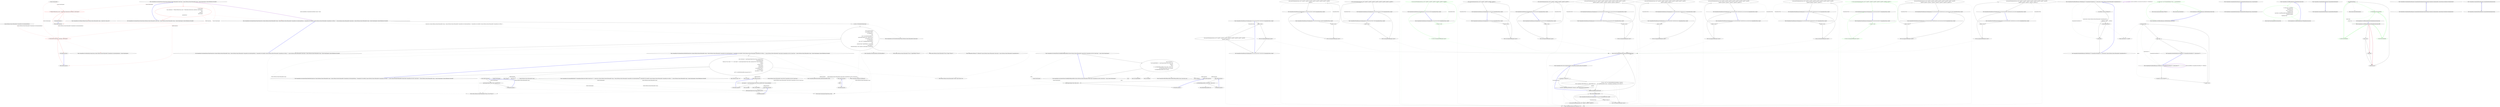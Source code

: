 digraph  {
n61 [label="System.StringComparer", span=""];
n62 [label="System.Collections.Generic.IEnumerable<CommandLine.Core.OptionSpecification>", span=""];
n63 [label="System.Collections.Generic.IEnumerable<string>", span=""];
n64 [label="System.StringComparer", span=""];
n65 [label="System.Collections.Generic.IEnumerable<System.Tuple<CommandLine.Core.Verb, System.Type>>", span=""];
n66 [label=string, span=""];
n67 [label="System.StringComparer", span=""];
n0 [cluster="CommandLine.Core.InstanceChooser.Choose(System.Collections.Generic.IEnumerable<System.Type>, System.Collections.Generic.IEnumerable<string>, System.StringComparer, System.Globalization.CultureInfo)", label="Entry CommandLine.Core.InstanceChooser.Choose(System.Collections.Generic.IEnumerable<System.Type>, System.Collections.Generic.IEnumerable<string>, System.StringComparer, System.Globalization.CultureInfo)", span="12-12"];
n1 [cluster="CommandLine.Core.InstanceChooser.Choose(System.Collections.Generic.IEnumerable<System.Type>, System.Collections.Generic.IEnumerable<string>, System.StringComparer, System.Globalization.CultureInfo)", color=red, community=0, label="3: return Choose(\r\n                (args, optionSpecs) => Tokenizer.Tokenize(args, name => NameLookup.Contains(name, optionSpecs, nameComparer)),\r\n                types,\r\n                arguments,\r\n                nameComparer,\r\n                parsingCulture);", span="18-23"];
n5 [cluster="lambda expression", color=red, community=0, label="17: Tokenizer.Tokenize(args, name => NameLookup.Contains(name, optionSpecs, nameComparer))", span="19-19"];
n9 [cluster="lambda expression", color=red, community=0, label="14: NameLookup.Contains(name, optionSpecs, nameComparer)", span="19-19"];
n2 [cluster="CommandLine.Core.InstanceChooser.Choose(System.Collections.Generic.IEnumerable<System.Type>, System.Collections.Generic.IEnumerable<string>, System.StringComparer, System.Globalization.CultureInfo)", label="Exit CommandLine.Core.InstanceChooser.Choose(System.Collections.Generic.IEnumerable<System.Type>, System.Collections.Generic.IEnumerable<string>, System.StringComparer, System.Globalization.CultureInfo)", span="12-12"];
n3 [cluster="CommandLine.Core.InstanceChooser.Choose(System.Func<System.Collections.Generic.IEnumerable<string>, System.Collections.Generic.IEnumerable<CommandLine.Core.OptionSpecification>, CommandLine.Core.StatePair<System.Collections.Generic.IEnumerable<CommandLine.Core.Token>>>, System.Collections.Generic.IEnumerable<System.Type>, System.Collections.Generic.IEnumerable<string>, System.StringComparer, System.Globalization.CultureInfo)", label="Entry CommandLine.Core.InstanceChooser.Choose(System.Func<System.Collections.Generic.IEnumerable<string>, System.Collections.Generic.IEnumerable<CommandLine.Core.OptionSpecification>, CommandLine.Core.StatePair<System.Collections.Generic.IEnumerable<CommandLine.Core.Token>>>, System.Collections.Generic.IEnumerable<System.Type>, System.Collections.Generic.IEnumerable<string>, System.StringComparer, System.Globalization.CultureInfo)", span="26-26"];
n4 [cluster="lambda expression", label="Entry lambda expression", span="19-19"];
n6 [cluster="lambda expression", label="Exit lambda expression", span="19-19"];
n7 [cluster="CommandLine.Core.Tokenizer.Tokenize(System.Collections.Generic.IEnumerable<string>, System.Func<string, bool>)", label="Entry CommandLine.Core.Tokenizer.Tokenize(System.Collections.Generic.IEnumerable<string>, System.Func<string, bool>)", span="11-11"];
n8 [cluster="lambda expression", label="Entry lambda expression", span="19-19"];
n10 [cluster="lambda expression", label="Exit lambda expression", span="19-19"];
n11 [cluster="CommandLine.Core.NameLookup.Contains(string, System.Collections.Generic.IEnumerable<CommandLine.Core.OptionSpecification>, System.StringComparer)", label="Entry CommandLine.Core.NameLookup.Contains(string, System.Collections.Generic.IEnumerable<CommandLine.Core.OptionSpecification>, System.StringComparer)", span="11-11"];
n12 [cluster="CommandLine.Core.InstanceChooser.Choose(System.Func<System.Collections.Generic.IEnumerable<string>, System.Collections.Generic.IEnumerable<CommandLine.Core.OptionSpecification>, CommandLine.Core.StatePair<System.Collections.Generic.IEnumerable<CommandLine.Core.Token>>>, System.Collections.Generic.IEnumerable<System.Type>, System.Collections.Generic.IEnumerable<string>, System.StringComparer, System.Globalization.CultureInfo)", label="var verbs = Verb.SelectFromTypes(types)", span="33-33"];
n13 [cluster="CommandLine.Core.InstanceChooser.Choose(System.Func<System.Collections.Generic.IEnumerable<string>, System.Collections.Generic.IEnumerable<CommandLine.Core.OptionSpecification>, CommandLine.Core.StatePair<System.Collections.Generic.IEnumerable<CommandLine.Core.Token>>>, System.Collections.Generic.IEnumerable<System.Type>, System.Collections.Generic.IEnumerable<string>, System.StringComparer, System.Globalization.CultureInfo)", label="return arguments.Empty()\r\n                ? new NotParsed<object>(\r\n                    new NullInstance(),\r\n                    types,\r\n                    new[] { new NoVerbSelectedError() })\r\n                : nameComparer.Equals(''help'', arguments.First())\r\n                   ? new NotParsed<object>(\r\n                       new NullInstance(),\r\n                       types, new[] { CreateHelpVerbRequestedError(\r\n                                        verbs,\r\n                                        arguments.Skip(1).SingleOrDefault() ?? string.Empty,\r\n                                        nameComparer) })\r\n                   : MatchVerb(tokenizer, verbs, arguments, nameComparer, parsingCulture);", span="35-47"];
n15 [cluster="CommandLine.Core.Verb.SelectFromTypes(System.Collections.Generic.IEnumerable<System.Type>)", label="Entry CommandLine.Core.Verb.SelectFromTypes(System.Collections.Generic.IEnumerable<System.Type>)", span="40-40"];
n14 [cluster="CommandLine.Core.InstanceChooser.Choose(System.Func<System.Collections.Generic.IEnumerable<string>, System.Collections.Generic.IEnumerable<CommandLine.Core.OptionSpecification>, CommandLine.Core.StatePair<System.Collections.Generic.IEnumerable<CommandLine.Core.Token>>>, System.Collections.Generic.IEnumerable<System.Type>, System.Collections.Generic.IEnumerable<string>, System.StringComparer, System.Globalization.CultureInfo)", label="Exit CommandLine.Core.InstanceChooser.Choose(System.Func<System.Collections.Generic.IEnumerable<string>, System.Collections.Generic.IEnumerable<CommandLine.Core.OptionSpecification>, CommandLine.Core.StatePair<System.Collections.Generic.IEnumerable<CommandLine.Core.Token>>>, System.Collections.Generic.IEnumerable<System.Type>, System.Collections.Generic.IEnumerable<string>, System.StringComparer, System.Globalization.CultureInfo)", span="26-26"];
n16 [cluster="System.Collections.Generic.IEnumerable<TSource>.Empty<TSource>()", label="Entry System.Collections.Generic.IEnumerable<TSource>.Empty<TSource>()", span="62-62"];
n17 [cluster="CommandLine.NotParsed<T>.NotParsed(T, System.Collections.Generic.IEnumerable<System.Type>, System.Collections.Generic.IEnumerable<CommandLine.Error>)", label="Entry CommandLine.NotParsed<T>.NotParsed(T, System.Collections.Generic.IEnumerable<System.Type>, System.Collections.Generic.IEnumerable<CommandLine.Error>)", span="136-136"];
n18 [cluster="CommandLine.NullInstance.NullInstance()", label="Entry CommandLine.NullInstance.NullInstance()", span="9-9"];
n19 [cluster="CommandLine.NoVerbSelectedError.NoVerbSelectedError()", label="Entry CommandLine.NoVerbSelectedError.NoVerbSelectedError()", span="406-406"];
n20 [cluster="System.Collections.Generic.IEnumerable<TSource>.First<TSource>()", label="Entry System.Collections.Generic.IEnumerable<TSource>.First<TSource>()", span="0-0"];
n21 [cluster="System.StringComparer.Equals(string, string)", label="Entry System.StringComparer.Equals(string, string)", span="0-0"];
n22 [cluster="System.Collections.Generic.IEnumerable<TSource>.Skip<TSource>(int)", label="Entry System.Collections.Generic.IEnumerable<TSource>.Skip<TSource>(int)", span="0-0"];
n23 [cluster="System.Collections.Generic.IEnumerable<TSource>.SingleOrDefault<TSource>()", label="Entry System.Collections.Generic.IEnumerable<TSource>.SingleOrDefault<TSource>()", span="0-0"];
n24 [cluster="CommandLine.Core.InstanceChooser.CreateHelpVerbRequestedError(System.Collections.Generic.IEnumerable<System.Tuple<CommandLine.Core.Verb, System.Type>>, string, System.StringComparer)", label="Entry CommandLine.Core.InstanceChooser.CreateHelpVerbRequestedError(System.Collections.Generic.IEnumerable<System.Tuple<CommandLine.Core.Verb, System.Type>>, string, System.StringComparer)", span="70-70"];
n25 [cluster="CommandLine.Core.InstanceChooser.MatchVerb(System.Func<System.Collections.Generic.IEnumerable<string>, System.Collections.Generic.IEnumerable<CommandLine.Core.OptionSpecification>, CommandLine.Core.StatePair<System.Collections.Generic.IEnumerable<CommandLine.Core.Token>>>, System.Collections.Generic.IEnumerable<System.Tuple<CommandLine.Core.Verb, System.Type>>, System.Collections.Generic.IEnumerable<string>, System.StringComparer, System.Globalization.CultureInfo)", label="Entry CommandLine.Core.InstanceChooser.MatchVerb(System.Func<System.Collections.Generic.IEnumerable<string>, System.Collections.Generic.IEnumerable<CommandLine.Core.OptionSpecification>, CommandLine.Core.StatePair<System.Collections.Generic.IEnumerable<CommandLine.Core.Token>>>, System.Collections.Generic.IEnumerable<System.Tuple<CommandLine.Core.Verb, System.Type>>, System.Collections.Generic.IEnumerable<string>, System.StringComparer, System.Globalization.CultureInfo)", span="50-50"];
n26 [cluster="CommandLine.Core.InstanceChooser.MatchVerb(System.Func<System.Collections.Generic.IEnumerable<string>, System.Collections.Generic.IEnumerable<CommandLine.Core.OptionSpecification>, CommandLine.Core.StatePair<System.Collections.Generic.IEnumerable<CommandLine.Core.Token>>>, System.Collections.Generic.IEnumerable<System.Tuple<CommandLine.Core.Verb, System.Type>>, System.Collections.Generic.IEnumerable<string>, System.StringComparer, System.Globalization.CultureInfo)", label="return verbs.Any(a => nameComparer.Equals(a.Item1.Name, arguments.First()))\r\n                ? InstanceBuilder.Build(\r\n                    Maybe.Just<Func<object>>(() => verbs.Single(v => nameComparer.Equals(v.Item1.Name, arguments.First())).Item2.AutoDefault()),\r\n                    tokenizer,\r\n                    arguments.Skip(1),\r\n                    nameComparer,\r\n                    parsingCulture)\r\n                : new NotParsed<object>(\r\n                    new NullInstance(),\r\n                    verbs.Select(v => v.Item2),\r\n                    new[] { new BadVerbSelectedError(arguments.First()) });", span="57-67"];
n35 [cluster="lambda expression", label="nameComparer.Equals(a.Item1.Name, arguments.First())", span="57-57"];
n38 [cluster="lambda expression", label="verbs.Single(v => nameComparer.Equals(v.Item1.Name, arguments.First())).Item2.AutoDefault()", span="59-59"];
n43 [cluster="lambda expression", label="nameComparer.Equals(v.Item1.Name, arguments.First())", span="59-59"];
n27 [cluster="CommandLine.Core.InstanceChooser.MatchVerb(System.Func<System.Collections.Generic.IEnumerable<string>, System.Collections.Generic.IEnumerable<CommandLine.Core.OptionSpecification>, CommandLine.Core.StatePair<System.Collections.Generic.IEnumerable<CommandLine.Core.Token>>>, System.Collections.Generic.IEnumerable<System.Tuple<CommandLine.Core.Verb, System.Type>>, System.Collections.Generic.IEnumerable<string>, System.StringComparer, System.Globalization.CultureInfo)", label="Exit CommandLine.Core.InstanceChooser.MatchVerb(System.Func<System.Collections.Generic.IEnumerable<string>, System.Collections.Generic.IEnumerable<CommandLine.Core.OptionSpecification>, CommandLine.Core.StatePair<System.Collections.Generic.IEnumerable<CommandLine.Core.Token>>>, System.Collections.Generic.IEnumerable<System.Tuple<CommandLine.Core.Verb, System.Type>>, System.Collections.Generic.IEnumerable<string>, System.StringComparer, System.Globalization.CultureInfo)", span="50-50"];
n28 [cluster="Unk.Any", label="Entry Unk.Any", span=""];
n29 [cluster="Unk.>", label="Entry Unk.>", span=""];
n30 [cluster="CommandLine.Core.InstanceBuilder.Build<T>(CommandLine.Infrastructure.Maybe<System.Func<T>>, System.Func<System.Collections.Generic.IEnumerable<string>, System.Collections.Generic.IEnumerable<CommandLine.Core.OptionSpecification>, CommandLine.Core.StatePair<System.Collections.Generic.IEnumerable<CommandLine.Core.Token>>>, System.Collections.Generic.IEnumerable<string>, System.StringComparer, System.Globalization.CultureInfo)", label="Entry CommandLine.Core.InstanceBuilder.Build<T>(CommandLine.Infrastructure.Maybe<System.Func<T>>, System.Func<System.Collections.Generic.IEnumerable<string>, System.Collections.Generic.IEnumerable<CommandLine.Core.OptionSpecification>, CommandLine.Core.StatePair<System.Collections.Generic.IEnumerable<CommandLine.Core.Token>>>, System.Collections.Generic.IEnumerable<string>, System.StringComparer, System.Globalization.CultureInfo)", span="34-34"];
n31 [cluster="NotParsed<object>.cstr", label="Entry NotParsed<object>.cstr", span=""];
n32 [cluster="Unk.Select", label="Entry Unk.Select", span=""];
n33 [cluster="CommandLine.BadVerbSelectedError.BadVerbSelectedError(string)", label="Entry CommandLine.BadVerbSelectedError.BadVerbSelectedError(string)", span="342-342"];
n34 [cluster="lambda expression", label="Entry lambda expression", span="57-57"];
n37 [cluster="lambda expression", label="Entry lambda expression", span="59-59"];
n45 [cluster="lambda expression", label="Entry lambda expression", span="66-66"];
n36 [cluster="lambda expression", label="Exit lambda expression", span="57-57"];
n39 [cluster="lambda expression", label="Exit lambda expression", span="59-59"];
n40 [cluster="Unk.Single", label="Entry Unk.Single", span=""];
n41 [cluster="Unk.AutoDefault", label="Entry Unk.AutoDefault", span=""];
n42 [cluster="lambda expression", label="Entry lambda expression", span="59-59"];
n44 [cluster="lambda expression", label="Exit lambda expression", span="59-59"];
n46 [cluster="lambda expression", label="v.Item2", span="66-66"];
n47 [cluster="lambda expression", label="Exit lambda expression", span="66-66"];
n48 [cluster="CommandLine.Core.InstanceChooser.CreateHelpVerbRequestedError(System.Collections.Generic.IEnumerable<System.Tuple<CommandLine.Core.Verb, System.Type>>, string, System.StringComparer)", label="return verb.Length > 0\r\n                      ? verbs.SingleOrDefault(v => nameComparer.Equals(v.Item1.Name, verb))\r\n                             .ToMaybe()\r\n                             .Return(\r\n                                 v => new HelpVerbRequestedError(v.Item1.Name, v.Item2, true),\r\n                                 new HelpVerbRequestedError(null, null, false))\r\n                      : new HelpVerbRequestedError(null, null, false);", span="75-81"];
n55 [cluster="lambda expression", label="nameComparer.Equals(v.Item1.Name, verb)", span="76-76"];
n49 [cluster="CommandLine.Core.InstanceChooser.CreateHelpVerbRequestedError(System.Collections.Generic.IEnumerable<System.Tuple<CommandLine.Core.Verb, System.Type>>, string, System.StringComparer)", label="Exit CommandLine.Core.InstanceChooser.CreateHelpVerbRequestedError(System.Collections.Generic.IEnumerable<System.Tuple<CommandLine.Core.Verb, System.Type>>, string, System.StringComparer)", span="70-70"];
n50 [cluster="Unk.SingleOrDefault", label="Entry Unk.SingleOrDefault", span=""];
n51 [cluster="Unk.ToMaybe", label="Entry Unk.ToMaybe", span=""];
n52 [cluster="CommandLine.HelpVerbRequestedError.HelpVerbRequestedError(string, System.Type, bool)", label="Entry CommandLine.HelpVerbRequestedError.HelpVerbRequestedError(string, System.Type, bool)", span="368-368"];
n53 [cluster="Unk.Return", label="Entry Unk.Return", span=""];
n54 [cluster="lambda expression", label="Entry lambda expression", span="76-76"];
n57 [cluster="lambda expression", label="Entry lambda expression", span="79-79"];
n56 [cluster="lambda expression", label="Exit lambda expression", span="76-76"];
n58 [cluster="lambda expression", label="new HelpVerbRequestedError(v.Item1.Name, v.Item2, true)", span="79-79"];
n59 [cluster="lambda expression", label="Exit lambda expression", span="79-79"];
n60 [cluster="HelpVerbRequestedError.cstr", label="Entry HelpVerbRequestedError.cstr", span=""];
m0_42 [cluster="CommandLine.ParserExtensions.ParseArguments<T1, T2, T3, T4, T5, T6, T7, T8, T9, T10>(CommandLine.Parser, string[])", file="InstanceChooserTests.cs", label="Entry CommandLine.ParserExtensions.ParseArguments<T1, T2, T3, T4, T5, T6, T7, T8, T9, T10>(CommandLine.Parser, string[])", span="221-221"];
m0_45 [cluster="CommandLine.ParserExtensions.ParseArguments<T1, T2, T3, T4, T5, T6, T7, T8, T9, T10>(CommandLine.Parser, string[])", file="InstanceChooserTests.cs", label="return parser.ParseArguments(args, new[] { typeof(T1), typeof(T2), typeof(T3), typeof(T4), typeof(T5), typeof(T6), typeof(T7), typeof(T8),\r\n                typeof(T9), typeof(T10) });", span="225-226"];
m0_44 [cluster="CommandLine.ParserExtensions.ParseArguments<T1, T2, T3, T4, T5, T6, T7, T8, T9, T10>(CommandLine.Parser, string[])", file="InstanceChooserTests.cs", label="throw new ArgumentNullException(''parser'');", span="223-223"];
m0_43 [cluster="CommandLine.ParserExtensions.ParseArguments<T1, T2, T3, T4, T5, T6, T7, T8, T9, T10>(CommandLine.Parser, string[])", file="InstanceChooserTests.cs", label="parser == null", span="223-223"];
m0_46 [cluster="CommandLine.ParserExtensions.ParseArguments<T1, T2, T3, T4, T5, T6, T7, T8, T9, T10>(CommandLine.Parser, string[])", file="InstanceChooserTests.cs", label="Exit CommandLine.ParserExtensions.ParseArguments<T1, T2, T3, T4, T5, T6, T7, T8, T9, T10>(CommandLine.Parser, string[])", span="221-221"];
m0_47 [cluster="CommandLine.ParserExtensions.ParseArguments<T1, T2, T3, T4, T5, T6, T7, T8, T9, T10, T11>(CommandLine.Parser, string[])", file="InstanceChooserTests.cs", label="Entry CommandLine.ParserExtensions.ParseArguments<T1, T2, T3, T4, T5, T6, T7, T8, T9, T10, T11>(CommandLine.Parser, string[])", span="251-251"];
m0_50 [cluster="CommandLine.ParserExtensions.ParseArguments<T1, T2, T3, T4, T5, T6, T7, T8, T9, T10, T11>(CommandLine.Parser, string[])", file="InstanceChooserTests.cs", label="return parser.ParseArguments(args, new[] { typeof(T1), typeof(T2), typeof(T3), typeof(T4), typeof(T5), typeof(T6), typeof(T7), typeof(T8),\r\n                typeof(T9), typeof(T10), typeof(T11) });", span="255-256"];
m0_49 [cluster="CommandLine.ParserExtensions.ParseArguments<T1, T2, T3, T4, T5, T6, T7, T8, T9, T10, T11>(CommandLine.Parser, string[])", file="InstanceChooserTests.cs", label="throw new ArgumentNullException(''parser'');", span="253-253"];
m0_48 [cluster="CommandLine.ParserExtensions.ParseArguments<T1, T2, T3, T4, T5, T6, T7, T8, T9, T10, T11>(CommandLine.Parser, string[])", file="InstanceChooserTests.cs", label="parser == null", span="253-253"];
m0_51 [cluster="CommandLine.ParserExtensions.ParseArguments<T1, T2, T3, T4, T5, T6, T7, T8, T9, T10, T11>(CommandLine.Parser, string[])", file="InstanceChooserTests.cs", label="Exit CommandLine.ParserExtensions.ParseArguments<T1, T2, T3, T4, T5, T6, T7, T8, T9, T10, T11>(CommandLine.Parser, string[])", span="251-251"];
m0_62 [cluster="CommandLine.ParserExtensions.ParseArguments<T1, T2, T3, T4, T5, T6, T7, T8, T9, T10, T11, T12, T13, T14>(CommandLine.Parser, string[])", file="InstanceChooserTests.cs", label="Entry CommandLine.ParserExtensions.ParseArguments<T1, T2, T3, T4, T5, T6, T7, T8, T9, T10, T11, T12, T13, T14>(CommandLine.Parser, string[])", span="347-347"];
m0_65 [cluster="CommandLine.ParserExtensions.ParseArguments<T1, T2, T3, T4, T5, T6, T7, T8, T9, T10, T11, T12, T13, T14>(CommandLine.Parser, string[])", file="InstanceChooserTests.cs", label="return parser.ParseArguments(args, new[] { typeof(T1), typeof(T2), typeof(T3), typeof(T4), typeof(T5), typeof(T6), typeof(T7), typeof(T8),\r\n                typeof(T9), typeof(T10), typeof(T11), typeof(T12), typeof(T13), typeof(T14) });", span="351-352"];
m0_64 [cluster="CommandLine.ParserExtensions.ParseArguments<T1, T2, T3, T4, T5, T6, T7, T8, T9, T10, T11, T12, T13, T14>(CommandLine.Parser, string[])", file="InstanceChooserTests.cs", label="throw new ArgumentNullException(''parser'');", span="349-349"];
m0_63 [cluster="CommandLine.ParserExtensions.ParseArguments<T1, T2, T3, T4, T5, T6, T7, T8, T9, T10, T11, T12, T13, T14>(CommandLine.Parser, string[])", file="InstanceChooserTests.cs", label="parser == null", span="349-349"];
m0_66 [cluster="CommandLine.ParserExtensions.ParseArguments<T1, T2, T3, T4, T5, T6, T7, T8, T9, T10, T11, T12, T13, T14>(CommandLine.Parser, string[])", file="InstanceChooserTests.cs", label="Exit CommandLine.ParserExtensions.ParseArguments<T1, T2, T3, T4, T5, T6, T7, T8, T9, T10, T11, T12, T13, T14>(CommandLine.Parser, string[])", span="347-347"];
m0_6 [cluster="CommandLine.Infrastructure.Maybe.Just<T>(T)", file="InstanceChooserTests.cs", label="Entry CommandLine.Infrastructure.Maybe.Just<T>(T)", span="68-68"];
m0_0 [cluster="CommandLine.Tests.Unit.Core.NameLookupTests.Lookup_name_of_sequence_option_with_separator()", file="InstanceChooserTests.cs", label="Entry CommandLine.Tests.Unit.Core.NameLookupTests.Lookup_name_of_sequence_option_with_separator()", span="14-14"];
m0_3 [cluster="CommandLine.Tests.Unit.Core.NameLookupTests.Lookup_name_of_sequence_option_with_separator()", file="InstanceChooserTests.cs", label="var result = NameLookup.WithSeparator(''string-seq'', specs, StringComparer.InvariantCulture)", span="22-22"];
m0_2 [cluster="CommandLine.Tests.Unit.Core.NameLookupTests.Lookup_name_of_sequence_option_with_separator()", file="InstanceChooserTests.cs", label="var specs = new[] { new OptionSpecification(string.Empty, ''string-seq'',\r\n                false, string.Empty, Maybe.Nothing<int>(), Maybe.Nothing<int>(), '.', null, typeof(IEnumerable<string>), string.Empty, string.Empty, new List<string>())}", span="18-19"];
m0_1 [cluster="CommandLine.Tests.Unit.Core.NameLookupTests.Lookup_name_of_sequence_option_with_separator()", file="InstanceChooserTests.cs", label="var expected = Maybe.Just(''.'')", span="17-17"];
m0_4 [cluster="CommandLine.Tests.Unit.Core.NameLookupTests.Lookup_name_of_sequence_option_with_separator()", file="InstanceChooserTests.cs", label="expected.ShouldBeEquivalentTo(result)", span="25-25"];
m0_27 [cluster="CommandLine.ParserExtensions.ParseArguments<T1, T2, T3, T4, T5, T6, T7>(CommandLine.Parser, string[])", file="InstanceChooserTests.cs", label="Entry CommandLine.ParserExtensions.ParseArguments<T1, T2, T3, T4, T5, T6, T7>(CommandLine.Parser, string[])", span="139-139"];
m0_28 [cluster="CommandLine.ParserExtensions.ParseArguments<T1, T2, T3, T4, T5, T6, T7>(CommandLine.Parser, string[])", color=green, community=0, file="InstanceChooserTests.cs", label="6: parser == null", span="141-141"];
m0_29 [cluster="CommandLine.ParserExtensions.ParseArguments<T1, T2, T3, T4, T5, T6, T7>(CommandLine.Parser, string[])", color=green, community=0, file="InstanceChooserTests.cs", label="13: throw new ArgumentNullException(''parser'');", span="141-141"];
m0_30 [cluster="CommandLine.ParserExtensions.ParseArguments<T1, T2, T3, T4, T5, T6, T7>(CommandLine.Parser, string[])", color=green, community=0, file="InstanceChooserTests.cs", label="13: return parser.ParseArguments(args, new[] { typeof(T1), typeof(T2), typeof(T3), typeof(T4), typeof(T5), typeof(T6), typeof(T7) });", span="143-143"];
m0_31 [cluster="CommandLine.ParserExtensions.ParseArguments<T1, T2, T3, T4, T5, T6, T7>(CommandLine.Parser, string[])", file="InstanceChooserTests.cs", label="Exit CommandLine.ParserExtensions.ParseArguments<T1, T2, T3, T4, T5, T6, T7>(CommandLine.Parser, string[])", span="139-139"];
m0_37 [cluster="CommandLine.ParserExtensions.ParseArguments<T1, T2, T3, T4, T5, T6, T7, T8, T9>(CommandLine.Parser, string[])", file="InstanceChooserTests.cs", label="Entry CommandLine.ParserExtensions.ParseArguments<T1, T2, T3, T4, T5, T6, T7, T8, T9>(CommandLine.Parser, string[])", span="192-192"];
m0_40 [cluster="CommandLine.ParserExtensions.ParseArguments<T1, T2, T3, T4, T5, T6, T7, T8, T9>(CommandLine.Parser, string[])", file="InstanceChooserTests.cs", label="return parser.ParseArguments(args, new[] { typeof(T1), typeof(T2), typeof(T3), typeof(T4), typeof(T5), typeof(T6), typeof(T7), typeof(T8),\r\n                typeof(T9) });", span="196-197"];
m0_39 [cluster="CommandLine.ParserExtensions.ParseArguments<T1, T2, T3, T4, T5, T6, T7, T8, T9>(CommandLine.Parser, string[])", file="InstanceChooserTests.cs", label="throw new ArgumentNullException(''parser'');", span="194-194"];
m0_38 [cluster="CommandLine.ParserExtensions.ParseArguments<T1, T2, T3, T4, T5, T6, T7, T8, T9>(CommandLine.Parser, string[])", file="InstanceChooserTests.cs", label="parser == null", span="194-194"];
m0_41 [cluster="CommandLine.ParserExtensions.ParseArguments<T1, T2, T3, T4, T5, T6, T7, T8, T9>(CommandLine.Parser, string[])", file="InstanceChooserTests.cs", label="Exit CommandLine.ParserExtensions.ParseArguments<T1, T2, T3, T4, T5, T6, T7, T8, T9>(CommandLine.Parser, string[])", span="192-192"];
m0_22 [cluster="CommandLine.ParserExtensions.ParseArguments<T1, T2, T3, T4, T5, T6>(CommandLine.Parser, string[])", file="InstanceChooserTests.cs", label="Entry CommandLine.ParserExtensions.ParseArguments<T1, T2, T3, T4, T5, T6>(CommandLine.Parser, string[])", span="114-114"];
m0_23 [cluster="CommandLine.ParserExtensions.ParseArguments<T1, T2, T3, T4, T5, T6>(CommandLine.Parser, string[])", color=green, community=0, file="InstanceChooserTests.cs", label="11: parser == null", span="116-116"];
m0_24 [cluster="CommandLine.ParserExtensions.ParseArguments<T1, T2, T3, T4, T5, T6>(CommandLine.Parser, string[])", color=green, community=0, file="InstanceChooserTests.cs", label="21: throw new ArgumentNullException(''parser'');", span="116-116"];
m0_25 [cluster="CommandLine.ParserExtensions.ParseArguments<T1, T2, T3, T4, T5, T6>(CommandLine.Parser, string[])", color=green, community=0, file="InstanceChooserTests.cs", label="0: return parser.ParseArguments(args, new[] { typeof(T1), typeof(T2), typeof(T3), typeof(T4), typeof(T5), typeof(T6) });", span="118-118"];
m0_26 [cluster="CommandLine.ParserExtensions.ParseArguments<T1, T2, T3, T4, T5, T6>(CommandLine.Parser, string[])", file="InstanceChooserTests.cs", label="Exit CommandLine.ParserExtensions.ParseArguments<T1, T2, T3, T4, T5, T6>(CommandLine.Parser, string[])", span="114-114"];
m0_12 [cluster="CommandLine.ParserExtensions.ParseArguments<T1, T2, T3, T4>(CommandLine.Parser, string[])", file="InstanceChooserTests.cs", label="Entry CommandLine.ParserExtensions.ParseArguments<T1, T2, T3, T4>(CommandLine.Parser, string[])", span="67-67"];
m0_15 [cluster="CommandLine.ParserExtensions.ParseArguments<T1, T2, T3, T4>(CommandLine.Parser, string[])", file="InstanceChooserTests.cs", label="return parser.ParseArguments(args, new[] { typeof(T1), typeof(T2), typeof(T3), typeof(T4) });", span="71-71"];
m0_14 [cluster="CommandLine.ParserExtensions.ParseArguments<T1, T2, T3, T4>(CommandLine.Parser, string[])", file="InstanceChooserTests.cs", label="throw new ArgumentNullException(''parser'');", span="69-69"];
m0_13 [cluster="CommandLine.ParserExtensions.ParseArguments<T1, T2, T3, T4>(CommandLine.Parser, string[])", file="InstanceChooserTests.cs", label="parser == null", span="69-69"];
m0_16 [cluster="CommandLine.ParserExtensions.ParseArguments<T1, T2, T3, T4>(CommandLine.Parser, string[])", file="InstanceChooserTests.cs", label="Exit CommandLine.ParserExtensions.ParseArguments<T1, T2, T3, T4>(CommandLine.Parser, string[])", span="67-67"];
m0_10 [cluster="CommandLine.ParserExtensions.ParseArguments<T1, T2, T3>(CommandLine.Parser, string[])", file="InstanceChooserTests.cs", label="return parser.ParseArguments(args, new[] { typeof(T1), typeof(T2), typeof(T3) });", span="49-49"];
m0_17 [cluster="CommandLine.ParserExtensions.ParseArguments<T1, T2, T3, T4, T5>(CommandLine.Parser, string[])", file="InstanceChooserTests.cs", label="Entry CommandLine.ParserExtensions.ParseArguments<T1, T2, T3, T4, T5>(CommandLine.Parser, string[])", span="90-90"];
m0_20 [cluster="CommandLine.ParserExtensions.ParseArguments<T1, T2, T3, T4, T5>(CommandLine.Parser, string[])", file="InstanceChooserTests.cs", label="return parser.ParseArguments(args, new[] { typeof(T1), typeof(T2), typeof(T3), typeof(T4), typeof(T5) });", span="94-94"];
m0_19 [cluster="CommandLine.ParserExtensions.ParseArguments<T1, T2, T3, T4, T5>(CommandLine.Parser, string[])", file="InstanceChooserTests.cs", label="throw new ArgumentNullException(''parser'');", span="92-92"];
m0_18 [cluster="CommandLine.ParserExtensions.ParseArguments<T1, T2, T3, T4, T5>(CommandLine.Parser, string[])", file="InstanceChooserTests.cs", label="parser == null", span="92-92"];
m0_21 [cluster="CommandLine.ParserExtensions.ParseArguments<T1, T2, T3, T4, T5>(CommandLine.Parser, string[])", file="InstanceChooserTests.cs", label="Exit CommandLine.ParserExtensions.ParseArguments<T1, T2, T3, T4, T5>(CommandLine.Parser, string[])", span="90-90"];
m0_67 [cluster="CommandLine.ParserExtensions.ParseArguments<T1, T2, T3, T4, T5, T6, T7, T8, T9, T10, T11, T12, T13, T14, T15>(CommandLine.Parser, string[])", file="InstanceChooserTests.cs", label="Entry CommandLine.ParserExtensions.ParseArguments<T1, T2, T3, T4, T5, T6, T7, T8, T9, T10, T11, T12, T13, T14, T15>(CommandLine.Parser, string[])", span="381-381"];
m0_70 [cluster="CommandLine.ParserExtensions.ParseArguments<T1, T2, T3, T4, T5, T6, T7, T8, T9, T10, T11, T12, T13, T14, T15>(CommandLine.Parser, string[])", file="InstanceChooserTests.cs", label="return parser.ParseArguments(args, new[] { typeof(T1), typeof(T2), typeof(T3), typeof(T4), typeof(T5), typeof(T6), typeof(T7), typeof(T8),\r\n                typeof(T9), typeof(T10), typeof(T11), typeof(T12), typeof(T13), typeof(T14), typeof(T15) });", span="385-386"];
m0_69 [cluster="CommandLine.ParserExtensions.ParseArguments<T1, T2, T3, T4, T5, T6, T7, T8, T9, T10, T11, T12, T13, T14, T15>(CommandLine.Parser, string[])", file="InstanceChooserTests.cs", label="throw new ArgumentNullException(''parser'');", span="383-383"];
m0_68 [cluster="CommandLine.ParserExtensions.ParseArguments<T1, T2, T3, T4, T5, T6, T7, T8, T9, T10, T11, T12, T13, T14, T15>(CommandLine.Parser, string[])", file="InstanceChooserTests.cs", label="parser == null", span="383-383"];
m0_71 [cluster="CommandLine.ParserExtensions.ParseArguments<T1, T2, T3, T4, T5, T6, T7, T8, T9, T10, T11, T12, T13, T14, T15>(CommandLine.Parser, string[])", file="InstanceChooserTests.cs", label="Exit CommandLine.ParserExtensions.ParseArguments<T1, T2, T3, T4, T5, T6, T7, T8, T9, T10, T11, T12, T13, T14, T15>(CommandLine.Parser, string[])", span="381-381"];
m0_5 [cluster="System.ArgumentNullException.ArgumentNullException(string)", file="InstanceChooserTests.cs", label="Entry System.ArgumentNullException.ArgumentNullException(string)", span="0-0"];
m0_9 [cluster="CommandLine.ParserExtensions.ParseArguments<T1, T2, T3>(CommandLine.Parser, string[])", file="InstanceChooserTests.cs", label="throw new ArgumentNullException(''parser'');", span="47-47"];
m0_8 [cluster="CommandLine.ParserExtensions.ParseArguments<T1, T2, T3>(CommandLine.Parser, string[])", file="InstanceChooserTests.cs", label="parser == null", span="47-47"];
m0_52 [cluster="CommandLine.ParserExtensions.ParseArguments<T1, T2, T3, T4, T5, T6, T7, T8, T9, T10, T11, T12>(CommandLine.Parser, string[])", file="InstanceChooserTests.cs", label="Entry CommandLine.ParserExtensions.ParseArguments<T1, T2, T3, T4, T5, T6, T7, T8, T9, T10, T11, T12>(CommandLine.Parser, string[])", span="282-282"];
m0_55 [cluster="CommandLine.ParserExtensions.ParseArguments<T1, T2, T3, T4, T5, T6, T7, T8, T9, T10, T11, T12>(CommandLine.Parser, string[])", file="InstanceChooserTests.cs", label="return parser.ParseArguments(args, new[] { typeof(T1), typeof(T2), typeof(T3), typeof(T4), typeof(T5), typeof(T6), typeof(T7), typeof(T8),\r\n                typeof(T9), typeof(T10), typeof(T11), typeof(T12) });", span="286-287"];
m0_54 [cluster="CommandLine.ParserExtensions.ParseArguments<T1, T2, T3, T4, T5, T6, T7, T8, T9, T10, T11, T12>(CommandLine.Parser, string[])", file="InstanceChooserTests.cs", label="throw new ArgumentNullException(''parser'');", span="284-284"];
m0_53 [cluster="CommandLine.ParserExtensions.ParseArguments<T1, T2, T3, T4, T5, T6, T7, T8, T9, T10, T11, T12>(CommandLine.Parser, string[])", file="InstanceChooserTests.cs", label="parser == null", span="284-284"];
m0_56 [cluster="CommandLine.ParserExtensions.ParseArguments<T1, T2, T3, T4, T5, T6, T7, T8, T9, T10, T11, T12>(CommandLine.Parser, string[])", file="InstanceChooserTests.cs", label="Exit CommandLine.ParserExtensions.ParseArguments<T1, T2, T3, T4, T5, T6, T7, T8, T9, T10, T11, T12>(CommandLine.Parser, string[])", span="282-282"];
m0_72 [cluster="CommandLine.ParserExtensions.ParseArguments<T1, T2, T3, T4, T5, T6, T7, T8, T9, T10, T11, T12, T13, T14, T15, T16>(CommandLine.Parser, string[])", file="InstanceChooserTests.cs", label="Entry CommandLine.ParserExtensions.ParseArguments<T1, T2, T3, T4, T5, T6, T7, T8, T9, T10, T11, T12, T13, T14, T15, T16>(CommandLine.Parser, string[])", span="416-416"];
m0_75 [cluster="CommandLine.ParserExtensions.ParseArguments<T1, T2, T3, T4, T5, T6, T7, T8, T9, T10, T11, T12, T13, T14, T15, T16>(CommandLine.Parser, string[])", file="InstanceChooserTests.cs", label="return parser.ParseArguments(args, new[] { typeof(T1), typeof(T2), typeof(T3), typeof(T4), typeof(T5), typeof(T6), typeof(T7), typeof(T8),\r\n                typeof(T9), typeof(T10), typeof(T11), typeof(T12), typeof(T13), typeof(T14), typeof(T15), typeof(T16) });", span="420-421"];
m0_74 [cluster="CommandLine.ParserExtensions.ParseArguments<T1, T2, T3, T4, T5, T6, T7, T8, T9, T10, T11, T12, T13, T14, T15, T16>(CommandLine.Parser, string[])", file="InstanceChooserTests.cs", label="throw new ArgumentNullException(''parser'');", span="418-418"];
m0_73 [cluster="CommandLine.ParserExtensions.ParseArguments<T1, T2, T3, T4, T5, T6, T7, T8, T9, T10, T11, T12, T13, T14, T15, T16>(CommandLine.Parser, string[])", file="InstanceChooserTests.cs", label="parser == null", span="418-418"];
m0_76 [cluster="CommandLine.ParserExtensions.ParseArguments<T1, T2, T3, T4, T5, T6, T7, T8, T9, T10, T11, T12, T13, T14, T15, T16>(CommandLine.Parser, string[])", file="InstanceChooserTests.cs", label="Exit CommandLine.ParserExtensions.ParseArguments<T1, T2, T3, T4, T5, T6, T7, T8, T9, T10, T11, T12, T13, T14, T15, T16>(CommandLine.Parser, string[])", span="416-416"];
m0_57 [cluster="CommandLine.ParserExtensions.ParseArguments<T1, T2, T3, T4, T5, T6, T7, T8, T9, T10, T11, T12, T13>(CommandLine.Parser, string[])", file="InstanceChooserTests.cs", label="Entry CommandLine.ParserExtensions.ParseArguments<T1, T2, T3, T4, T5, T6, T7, T8, T9, T10, T11, T12, T13>(CommandLine.Parser, string[])", span="314-314"];
m0_60 [cluster="CommandLine.ParserExtensions.ParseArguments<T1, T2, T3, T4, T5, T6, T7, T8, T9, T10, T11, T12, T13>(CommandLine.Parser, string[])", file="InstanceChooserTests.cs", label="return parser.ParseArguments(args, new[] { typeof(T1), typeof(T2), typeof(T3), typeof(T4), typeof(T5), typeof(T6), typeof(T7), typeof(T8),\r\n                typeof(T9), typeof(T10), typeof(T11), typeof(T12), typeof(T13) });", span="318-319"];
m0_59 [cluster="CommandLine.ParserExtensions.ParseArguments<T1, T2, T3, T4, T5, T6, T7, T8, T9, T10, T11, T12, T13>(CommandLine.Parser, string[])", file="InstanceChooserTests.cs", label="throw new ArgumentNullException(''parser'');", span="316-316"];
m0_58 [cluster="CommandLine.ParserExtensions.ParseArguments<T1, T2, T3, T4, T5, T6, T7, T8, T9, T10, T11, T12, T13>(CommandLine.Parser, string[])", file="InstanceChooserTests.cs", label="parser == null", span="316-316"];
m0_61 [cluster="CommandLine.ParserExtensions.ParseArguments<T1, T2, T3, T4, T5, T6, T7, T8, T9, T10, T11, T12, T13>(CommandLine.Parser, string[])", file="InstanceChooserTests.cs", label="Exit CommandLine.ParserExtensions.ParseArguments<T1, T2, T3, T4, T5, T6, T7, T8, T9, T10, T11, T12, T13>(CommandLine.Parser, string[])", span="314-314"];
m0_7 [cluster="CommandLine.ParserExtensions.ParseArguments<T1, T2, T3>(CommandLine.Parser, string[])", file="InstanceChooserTests.cs", label="Entry CommandLine.ParserExtensions.ParseArguments<T1, T2, T3>(CommandLine.Parser, string[])", span="45-45"];
m0_11 [cluster="Unk.ShouldBeEquivalentTo", file="InstanceChooserTests.cs", label="Entry Unk.ShouldBeEquivalentTo", span=""];
m0_32 [cluster="CommandLine.ParserExtensions.ParseArguments<T1, T2, T3, T4, T5, T6, T7, T8>(CommandLine.Parser, string[])", file="InstanceChooserTests.cs", label="Entry CommandLine.ParserExtensions.ParseArguments<T1, T2, T3, T4, T5, T6, T7, T8>(CommandLine.Parser, string[])", span="165-165"];
m0_35 [cluster="CommandLine.ParserExtensions.ParseArguments<T1, T2, T3, T4, T5, T6, T7, T8>(CommandLine.Parser, string[])", file="InstanceChooserTests.cs", label="return parser.ParseArguments(args, new[] { typeof(T1), typeof(T2), typeof(T3), typeof(T4), typeof(T5), typeof(T6), typeof(T7), typeof(T8) });", span="169-169"];
m0_34 [cluster="CommandLine.ParserExtensions.ParseArguments<T1, T2, T3, T4, T5, T6, T7, T8>(CommandLine.Parser, string[])", file="InstanceChooserTests.cs", label="throw new ArgumentNullException(''parser'');", span="167-167"];
m0_33 [cluster="CommandLine.ParserExtensions.ParseArguments<T1, T2, T3, T4, T5, T6, T7, T8>(CommandLine.Parser, string[])", file="InstanceChooserTests.cs", label="parser == null", span="167-167"];
m0_36 [cluster="CommandLine.ParserExtensions.ParseArguments<T1, T2, T3, T4, T5, T6, T7, T8>(CommandLine.Parser, string[])", file="InstanceChooserTests.cs", label="Exit CommandLine.ParserExtensions.ParseArguments<T1, T2, T3, T4, T5, T6, T7, T8>(CommandLine.Parser, string[])", span="165-165"];
m2_7 [cluster="CommandLine.ParserResultExtensions.WithNotParsed<T>(CommandLine.ParserResult<T>, System.Action<System.Collections.Generic.IEnumerable<CommandLine.Error>>)", file="ParserResultExtensions.cs", label="Entry CommandLine.ParserResultExtensions.WithNotParsed<T>(CommandLine.ParserResult<T>, System.Action<System.Collections.Generic.IEnumerable<CommandLine.Error>>)", span="38-38"];
m2_8 [cluster="CommandLine.ParserResultExtensions.WithNotParsed<T>(CommandLine.ParserResult<T>, System.Action<System.Collections.Generic.IEnumerable<CommandLine.Error>>)", file="ParserResultExtensions.cs", label="var notParsed = result as NotParsed<T>", span="40-40"];
m2_10 [cluster="CommandLine.ParserResultExtensions.WithNotParsed<T>(CommandLine.ParserResult<T>, System.Action<System.Collections.Generic.IEnumerable<CommandLine.Error>>)", file="ParserResultExtensions.cs", label="action(notParsed.Errors)", span="43-43"];
m2_11 [cluster="CommandLine.ParserResultExtensions.WithNotParsed<T>(CommandLine.ParserResult<T>, System.Action<System.Collections.Generic.IEnumerable<CommandLine.Error>>)", file="ParserResultExtensions.cs", label="return result;", span="45-45"];
m2_9 [cluster="CommandLine.ParserResultExtensions.WithNotParsed<T>(CommandLine.ParserResult<T>, System.Action<System.Collections.Generic.IEnumerable<CommandLine.Error>>)", file="ParserResultExtensions.cs", label="notParsed != null", span="41-41"];
m2_12 [cluster="CommandLine.ParserResultExtensions.WithNotParsed<T>(CommandLine.ParserResult<T>, System.Action<System.Collections.Generic.IEnumerable<CommandLine.Error>>)", file="ParserResultExtensions.cs", label="Exit CommandLine.ParserResultExtensions.WithNotParsed<T>(CommandLine.ParserResult<T>, System.Action<System.Collections.Generic.IEnumerable<CommandLine.Error>>)", span="38-38"];
m2_0 [cluster="CommandLine.ParserResultExtensions.WithParsed<T>(CommandLine.ParserResult<T>, System.Action<T>)", file="ParserResultExtensions.cs", label="Entry CommandLine.ParserResultExtensions.WithParsed<T>(CommandLine.ParserResult<T>, System.Action<T>)", span="20-20"];
m2_1 [cluster="CommandLine.ParserResultExtensions.WithParsed<T>(CommandLine.ParserResult<T>, System.Action<T>)", file="ParserResultExtensions.cs", label="var parsed = result as Parsed<T>", span="22-22"];
m2_3 [cluster="CommandLine.ParserResultExtensions.WithParsed<T>(CommandLine.ParserResult<T>, System.Action<T>)", file="ParserResultExtensions.cs", label="action(parsed.Value)", span="25-25"];
m2_4 [cluster="CommandLine.ParserResultExtensions.WithParsed<T>(CommandLine.ParserResult<T>, System.Action<T>)", file="ParserResultExtensions.cs", label="return result;", span="27-27"];
m2_2 [cluster="CommandLine.ParserResultExtensions.WithParsed<T>(CommandLine.ParserResult<T>, System.Action<T>)", file="ParserResultExtensions.cs", label="parsed != null", span="23-23"];
m2_5 [cluster="CommandLine.ParserResultExtensions.WithParsed<T>(CommandLine.ParserResult<T>, System.Action<T>)", file="ParserResultExtensions.cs", label="Exit CommandLine.ParserResultExtensions.WithParsed<T>(CommandLine.ParserResult<T>, System.Action<T>)", span="20-20"];
m2_6 [cluster="System.Action<T>.Invoke(T)", file="ParserResultExtensions.cs", label="Entry System.Action<T>.Invoke(T)", span="0-0"];
m3_43 [cluster="System.Linq.Enumerable.Empty<TResult>()", file="ParserResultExtensionsTests.cs", label="Entry System.Linq.Enumerable.Empty<TResult>()", span="0-0"];
m3_4 [cluster="CommandLine.CommandLineParserException.CommandLineParserException(string, System.Exception)", file="ParserResultExtensionsTests.cs", label="Entry CommandLine.CommandLineParserException.CommandLineParserException(string, System.Exception)", span="65-65"];
m3_5 [cluster="CommandLine.CommandLineParserException.CommandLineParserException(string, System.Exception)", file="ParserResultExtensionsTests.cs", label="Exit CommandLine.CommandLineParserException.CommandLineParserException(string, System.Exception)", span="65-65"];
m3_44 [cluster="System.Type.GetInterfaces()", file="ParserResultExtensionsTests.cs", label="Entry System.Type.GetInterfaces()", span="0-0"];
m3_45 [cluster="CommandLine.Core.ReflectionExtensions.ToTargetType(System.Type)", file="ParserResultExtensionsTests.cs", label="Entry CommandLine.Core.ReflectionExtensions.ToTargetType(System.Type)", span="71-71"];
m3_46 [cluster="CommandLine.Core.ReflectionExtensions.ToTargetType(System.Type)", color=green, community=0, file="ParserResultExtensionsTests.cs", label="15: return type == typeof(bool)\r\n                       ? TargetType.Switch\r\n                       : type == typeof(string)\r\n                             ? TargetType.Scalar\r\n                             : type.IsArray || typeof(IEnumerable).IsAssignableFrom(type)\r\n                                   ? TargetType.Sequence\r\n                                   : TargetType.Scalar;", span="73-79"];
m3_47 [cluster="CommandLine.Core.ReflectionExtensions.ToTargetType(System.Type)", file="ParserResultExtensionsTests.cs", label="Exit CommandLine.Core.ReflectionExtensions.ToTargetType(System.Type)", span="71-71"];
m3_40 [cluster="CommandLine.Core.ReflectionExtensions.SafeGetInterfaces(System.Type)", file="ParserResultExtensionsTests.cs", label="Entry CommandLine.Core.ReflectionExtensions.SafeGetInterfaces(System.Type)", span="66-66"];
m3_41 [cluster="CommandLine.Core.ReflectionExtensions.SafeGetInterfaces(System.Type)", color=green, community=0, file="ParserResultExtensionsTests.cs", label="21: return type == null ? Enumerable.Empty<Type>() : type.GetInterfaces();", span="68-68"];
m3_42 [cluster="CommandLine.Core.ReflectionExtensions.SafeGetInterfaces(System.Type)", file="ParserResultExtensionsTests.cs", label="Exit CommandLine.Core.ReflectionExtensions.SafeGetInterfaces(System.Type)", span="66-66"];
m3_0 [cluster="CommandLine.CommandLineParserException.CommandLineParserException()", file="ParserResultExtensionsTests.cs", label="Entry CommandLine.CommandLineParserException.CommandLineParserException()", span="45-45"];
m3_1 [cluster="CommandLine.CommandLineParserException.CommandLineParserException()", file="ParserResultExtensionsTests.cs", label="Exit CommandLine.CommandLineParserException.CommandLineParserException()", span="45-45"];
m3_39 [cluster="System.Type.SafeGetInterfaces()", file="ParserResultExtensionsTests.cs", label="Entry System.Type.SafeGetInterfaces()", span="66-66"];
m3_30 [cluster="CommandLine.Core.ReflectionExtensions.FlattenHierarchy(System.Type)", file="ParserResultExtensionsTests.cs", label="Entry CommandLine.Core.ReflectionExtensions.FlattenHierarchy(System.Type)", span="49-49"];
m3_35 [cluster="CommandLine.Core.ReflectionExtensions.FlattenHierarchy(System.Type)", color=green, community=0, file="ParserResultExtensionsTests.cs", label="12: yield return @interface;", span="58-58"];
m3_34 [cluster="CommandLine.Core.ReflectionExtensions.FlattenHierarchy(System.Type)", file="ParserResultExtensionsTests.cs", label="type.SafeGetInterfaces()", span="56-56"];
m3_37 [cluster="CommandLine.Core.ReflectionExtensions.FlattenHierarchy(System.Type)", color=green, community=0, file="ParserResultExtensionsTests.cs", label="19: yield return @interface;", span="62-62"];
m3_36 [cluster="CommandLine.Core.ReflectionExtensions.FlattenHierarchy(System.Type)", color=green, community=0, file="ParserResultExtensionsTests.cs", label="12: FlattenHierarchy(type.BaseType)", span="60-60"];
m3_31 [cluster="CommandLine.Core.ReflectionExtensions.FlattenHierarchy(System.Type)", file="ParserResultExtensionsTests.cs", label="type == null", span="51-51"];
m3_32 [cluster="CommandLine.Core.ReflectionExtensions.FlattenHierarchy(System.Type)", file="ParserResultExtensionsTests.cs", label="yield break;", span="53-53"];
m3_33 [cluster="CommandLine.Core.ReflectionExtensions.FlattenHierarchy(System.Type)", file="ParserResultExtensionsTests.cs", label="yield return type;", span="55-55"];
m3_38 [cluster="CommandLine.Core.ReflectionExtensions.FlattenHierarchy(System.Type)", file="ParserResultExtensionsTests.cs", label="Exit CommandLine.Core.ReflectionExtensions.FlattenHierarchy(System.Type)", span="49-49"];
m3_48 [cluster="System.Type.IsAssignableFrom(System.Type)", file="ParserResultExtensionsTests.cs", label="Entry System.Type.IsAssignableFrom(System.Type)", span="0-0"];
m3_6 [cluster="CommandLine.CommandLineParserException.CommandLineParserException(System.Runtime.Serialization.SerializationInfo, System.Runtime.Serialization.StreamingContext)", file="ParserResultExtensionsTests.cs", label="Entry CommandLine.CommandLineParserException.CommandLineParserException(System.Runtime.Serialization.SerializationInfo, System.Runtime.Serialization.StreamingContext)", span="76-76"];
m3_7 [cluster="CommandLine.CommandLineParserException.CommandLineParserException(System.Runtime.Serialization.SerializationInfo, System.Runtime.Serialization.StreamingContext)", file="ParserResultExtensionsTests.cs", label="Exit CommandLine.CommandLineParserException.CommandLineParserException(System.Runtime.Serialization.SerializationInfo, System.Runtime.Serialization.StreamingContext)", span="76-76"];
m3_2 [cluster="CommandLine.CommandLineParserException.CommandLineParserException(string)", file="ParserResultExtensionsTests.cs", label="Entry CommandLine.CommandLineParserException.CommandLineParserException(string)", span="54-54"];
m3_3 [cluster="CommandLine.CommandLineParserException.CommandLineParserException(string)", file="ParserResultExtensionsTests.cs", label="Exit CommandLine.CommandLineParserException.CommandLineParserException(string)", span="54-54"];
n61 -> n5  [color=red, key=1, label="System.StringComparer", style=dashed];
n61 -> n9  [color=red, key=1, label="System.StringComparer", style=dashed];
n62 -> n9  [color=red, key=1, label="System.Collections.Generic.IEnumerable<CommandLine.Core.OptionSpecification>", style=dashed];
n63 -> n35  [color=darkseagreen4, key=1, label="System.Collections.Generic.IEnumerable<string>", style=dashed];
n63 -> n38  [color=darkseagreen4, key=1, label="System.Collections.Generic.IEnumerable<string>", style=dashed];
n63 -> n43  [color=darkseagreen4, key=1, label="System.Collections.Generic.IEnumerable<string>", style=dashed];
n64 -> n35  [color=darkseagreen4, key=1, label="System.StringComparer", style=dashed];
n64 -> n38  [color=darkseagreen4, key=1, label="System.StringComparer", style=dashed];
n64 -> n43  [color=darkseagreen4, key=1, label="System.StringComparer", style=dashed];
n65 -> n38  [color=darkseagreen4, key=1, label="System.Collections.Generic.IEnumerable<System.Tuple<CommandLine.Core.Verb, System.Type>>", style=dashed];
n66 -> n55  [color=darkseagreen4, key=1, label=string, style=dashed];
n67 -> n55  [color=darkseagreen4, key=1, label="System.StringComparer", style=dashed];
n0 -> n1  [color=red, key=0, style=solid];
n0 -> n5  [color=red, key=1, label="System.StringComparer", style=dashed];
n0 -> n9  [color=red, key=1, label="System.StringComparer", style=dashed];
n0 -> n3  [color=darkorchid, key=3, label="method methodReturn CommandLine.ParserResult<object> Choose", style=bold];
n1 -> n2  [color=red, key=0, style=solid];
n1 -> n3  [color=red, key=2, style=dotted];
n1 -> n4  [color=red, key=1, label="lambda expression", style=dashed];
n5 -> n6  [color=red, key=0, style=solid];
n5 -> n7  [color=red, key=2, style=dotted];
n5 -> n8  [color=red, key=1, label="lambda expression", style=dashed];
n9 -> n10  [color=red, key=0, style=solid];
n9 -> n11  [color=red, key=2, style=dotted];
n2 -> n0  [color=blue, key=0, style=bold];
n3 -> n12  [key=0, style=solid];
n3 -> n13  [color=darkseagreen4, key=1, label="System.Func<System.Collections.Generic.IEnumerable<string>, System.Collections.Generic.IEnumerable<CommandLine.Core.OptionSpecification>, CommandLine.Core.StatePair<System.Collections.Generic.IEnumerable<CommandLine.Core.Token>>>", style=dashed];
n4 -> n5  [color=red, key=0, style=solid];
n4 -> n9  [color=red, key=1, label="System.Collections.Generic.IEnumerable<CommandLine.Core.OptionSpecification>", style=dashed];
n6 -> n4  [color=blue, key=0, style=bold];
n8 -> n9  [color=red, key=0, style=solid];
n10 -> n8  [color=blue, key=0, style=bold];
n12 -> n13  [key=0, style=solid];
n12 -> n15  [key=2, style=dotted];
n13 -> n14  [key=0, style=solid];
n13 -> n16  [key=2, style=dotted];
n13 -> n17  [key=2, style=dotted];
n13 -> n18  [key=2, style=dotted];
n13 -> n19  [key=2, style=dotted];
n13 -> n20  [key=2, style=dotted];
n13 -> n21  [key=2, style=dotted];
n13 -> n22  [key=2, style=dotted];
n13 -> n23  [key=2, style=dotted];
n13 -> n24  [key=2, style=dotted];
n13 -> n25  [key=2, style=dotted];
n14 -> n3  [color=blue, key=0, style=bold];
n24 -> n48  [key=0, style=solid];
n24 -> n55  [color=darkseagreen4, key=1, label=string, style=dashed];
n25 -> n26  [key=0, style=solid];
n25 -> n35  [color=darkseagreen4, key=1, label="System.Collections.Generic.IEnumerable<string>", style=dashed];
n25 -> n38  [color=darkseagreen4, key=1, label="System.Collections.Generic.IEnumerable<System.Tuple<CommandLine.Core.Verb, System.Type>>", style=dashed];
n25 -> n43  [color=darkseagreen4, key=1, label="System.Collections.Generic.IEnumerable<string>", style=dashed];
n26 -> n27  [key=0, style=solid];
n26 -> n28  [key=2, style=dotted];
n26 -> n29  [key=2, style=dotted];
n26 -> n22  [key=2, style=dotted];
n26 -> n30  [key=2, style=dotted];
n26 -> n31  [key=2, style=dotted];
n26 -> n18  [key=2, style=dotted];
n26 -> n32  [key=2, style=dotted];
n26 -> n33  [key=2, style=dotted];
n26 -> n20  [key=2, style=dotted];
n26 -> n34  [color=darkseagreen4, key=1, label="lambda expression", style=dashed];
n26 -> n37  [color=darkseagreen4, key=1, label="lambda expression", style=dashed];
n26 -> n45  [color=darkseagreen4, key=1, label="lambda expression", style=dashed];
n35 -> n36  [key=0, style=solid];
n35 -> n20  [key=2, style=dotted];
n35 -> n21  [key=2, style=dotted];
n38 -> n39  [key=0, style=solid];
n38 -> n40  [key=2, style=dotted];
n38 -> n41  [key=2, style=dotted];
n38 -> n42  [color=darkseagreen4, key=1, label="lambda expression", style=dashed];
n43 -> n44  [key=0, style=solid];
n43 -> n20  [key=2, style=dotted];
n43 -> n21  [key=2, style=dotted];
n27 -> n25  [color=blue, key=0, style=bold];
n34 -> n35  [key=0, style=solid];
n37 -> n38  [key=0, style=solid];
n45 -> n46  [key=0, style=solid];
n36 -> n34  [color=blue, key=0, style=bold];
n39 -> n37  [color=blue, key=0, style=bold];
n42 -> n43  [key=0, style=solid];
n44 -> n42  [color=blue, key=0, style=bold];
n46 -> n47  [key=0, style=solid];
n47 -> n45  [color=blue, key=0, style=bold];
n48 -> n49  [key=0, style=solid];
n48 -> n50  [key=2, style=dotted];
n48 -> n51  [key=2, style=dotted];
n48 -> n52  [key=2, style=dotted];
n48 -> n53  [key=2, style=dotted];
n48 -> n54  [color=darkseagreen4, key=1, label="lambda expression", style=dashed];
n48 -> n57  [color=darkseagreen4, key=1, label="lambda expression", style=dashed];
n55 -> n56  [key=0, style=solid];
n55 -> n21  [key=2, style=dotted];
n49 -> n24  [color=blue, key=0, style=bold];
n54 -> n55  [key=0, style=solid];
n57 -> n58  [key=0, style=solid];
n56 -> n54  [color=blue, key=0, style=bold];
n58 -> n59  [key=0, style=solid];
n58 -> n60  [key=2, style=dotted];
n59 -> n57  [color=blue, key=0, style=bold];
m0_42 -> m0_45  [color=darkseagreen4, key=1, label="CommandLine.Parser", style=dashed];
m0_42 -> m0_43  [key=0, style=solid];
m0_45 -> m0_6  [key=2, style=dotted];
m0_45 -> m0_46  [key=0, style=solid];
m0_44 -> m0_5  [key=2, style=dotted];
m0_44 -> m0_46  [key=0, style=solid];
m0_43 -> m0_45  [key=0, style=solid];
m0_43 -> m0_44  [key=0, style=solid];
m0_46 -> m0_42  [color=blue, key=0, style=bold];
m0_47 -> m0_50  [color=darkseagreen4, key=1, label="CommandLine.Parser", style=dashed];
m0_47 -> m0_48  [key=0, style=solid];
m0_50 -> m0_6  [key=2, style=dotted];
m0_50 -> m0_51  [key=0, style=solid];
m0_49 -> m0_5  [key=2, style=dotted];
m0_49 -> m0_51  [key=0, style=solid];
m0_48 -> m0_50  [key=0, style=solid];
m0_48 -> m0_49  [key=0, style=solid];
m0_51 -> m0_47  [color=blue, key=0, style=bold];
m0_62 -> m0_65  [color=darkseagreen4, key=1, label="CommandLine.Parser", style=dashed];
m0_62 -> m0_63  [key=0, style=solid];
m0_65 -> m0_6  [key=2, style=dotted];
m0_65 -> m0_66  [key=0, style=solid];
m0_64 -> m0_5  [key=2, style=dotted];
m0_64 -> m0_66  [key=0, style=solid];
m0_63 -> m0_65  [key=0, style=solid];
m0_63 -> m0_64  [key=0, style=solid];
m0_66 -> m0_62  [color=blue, key=0, style=bold];
m0_0 -> m0_3  [color=darkseagreen4, key=1, label="CommandLine.Parser", style=dashed];
m0_0 -> m0_1  [key=0, style=solid];
m0_3 -> m0_6  [key=2, style=dotted];
m0_3 -> m0_4  [key=0, style=solid];
m0_3 -> m0_10  [key=2, style=dotted];
m0_2 -> m0_5  [key=2, style=dotted];
m0_2 -> m0_4  [key=0, style=solid];
m0_2 -> m0_3  [key=0, style=solid];
m0_2 -> m0_7  [key=2, style=dotted];
m0_2 -> m0_8  [key=2, style=dotted];
m0_2 -> m0_9  [key=2, style=dotted];
m0_1 -> m0_3  [key=0, style=solid];
m0_1 -> m0_2  [key=0, style=solid];
m0_1 -> m0_6  [key=2, style=dotted];
m0_1 -> m0_4  [color=darkseagreen4, key=1, label=expected, style=dashed];
m0_4 -> m0_0  [color=blue, key=0, style=bold];
m0_4 -> m0_5  [key=0, style=solid];
m0_4 -> m0_11  [key=2, style=dotted];
m0_27 -> m0_28  [color=green, key=0, style=solid];
m0_27 -> m0_30  [color=green, key=1, label="CommandLine.Parser", style=dashed];
m0_28 -> m0_29  [color=green, key=0, style=solid];
m0_28 -> m0_30  [color=green, key=0, style=solid];
m0_29 -> m0_31  [color=green, key=0, style=solid];
m0_29 -> m0_5  [color=green, key=2, style=dotted];
m0_30 -> m0_31  [color=green, key=0, style=solid];
m0_30 -> m0_6  [color=green, key=2, style=dotted];
m0_31 -> m0_27  [color=blue, key=0, style=bold];
m0_37 -> m0_40  [color=darkseagreen4, key=1, label="CommandLine.Parser", style=dashed];
m0_37 -> m0_38  [key=0, style=solid];
m0_40 -> m0_6  [key=2, style=dotted];
m0_40 -> m0_41  [key=0, style=solid];
m0_39 -> m0_5  [key=2, style=dotted];
m0_39 -> m0_41  [key=0, style=solid];
m0_38 -> m0_40  [key=0, style=solid];
m0_38 -> m0_39  [key=0, style=solid];
m0_41 -> m0_37  [color=blue, key=0, style=bold];
m0_22 -> m0_23  [color=green, key=0, style=solid];
m0_22 -> m0_25  [color=green, key=1, label="CommandLine.Parser", style=dashed];
m0_23 -> m0_24  [color=green, key=0, style=solid];
m0_23 -> m0_25  [color=green, key=0, style=solid];
m0_24 -> m0_26  [color=green, key=0, style=solid];
m0_24 -> m0_5  [color=green, key=2, style=dotted];
m0_25 -> m0_26  [color=green, key=0, style=solid];
m0_25 -> m0_6  [color=green, key=2, style=dotted];
m0_26 -> m0_22  [color=blue, key=0, style=bold];
m0_12 -> m0_15  [color=darkseagreen4, key=1, label="CommandLine.Parser", style=dashed];
m0_12 -> m0_13  [key=0, style=solid];
m0_15 -> m0_6  [key=2, style=dotted];
m0_15 -> m0_16  [key=0, style=solid];
m0_14 -> m0_5  [key=2, style=dotted];
m0_14 -> m0_16  [key=0, style=solid];
m0_13 -> m0_15  [key=0, style=solid];
m0_13 -> m0_14  [key=0, style=solid];
m0_16 -> m0_12  [color=blue, key=0, style=bold];
m0_10 -> m0_6  [key=2, style=dotted];
m0_10 -> m0_11  [key=0, style=solid];
m0_17 -> m0_20  [color=darkseagreen4, key=1, label="CommandLine.Parser", style=dashed];
m0_17 -> m0_18  [key=0, style=solid];
m0_20 -> m0_6  [key=2, style=dotted];
m0_20 -> m0_21  [key=0, style=solid];
m0_19 -> m0_5  [key=2, style=dotted];
m0_19 -> m0_21  [key=0, style=solid];
m0_18 -> m0_20  [key=0, style=solid];
m0_18 -> m0_19  [key=0, style=solid];
m0_21 -> m0_17  [color=blue, key=0, style=bold];
m0_67 -> m0_70  [color=darkseagreen4, key=1, label="CommandLine.Parser", style=dashed];
m0_67 -> m0_68  [key=0, style=solid];
m0_70 -> m0_6  [key=2, style=dotted];
m0_70 -> m0_71  [key=0, style=solid];
m0_69 -> m0_5  [key=2, style=dotted];
m0_69 -> m0_71  [key=0, style=solid];
m0_68 -> m0_70  [key=0, style=solid];
m0_68 -> m0_69  [key=0, style=solid];
m0_71 -> m0_67  [color=blue, key=0, style=bold];
m0_5 -> m0_0  [color=blue, key=0, style=bold];
m0_9 -> m0_5  [key=2, style=dotted];
m0_9 -> m0_11  [key=0, style=solid];
m0_8 -> m0_10  [key=0, style=solid];
m0_8 -> m0_9  [key=0, style=solid];
m0_52 -> m0_55  [color=darkseagreen4, key=1, label="CommandLine.Parser", style=dashed];
m0_52 -> m0_53  [key=0, style=solid];
m0_55 -> m0_6  [key=2, style=dotted];
m0_55 -> m0_56  [key=0, style=solid];
m0_54 -> m0_5  [key=2, style=dotted];
m0_54 -> m0_56  [key=0, style=solid];
m0_53 -> m0_55  [key=0, style=solid];
m0_53 -> m0_54  [key=0, style=solid];
m0_56 -> m0_52  [color=blue, key=0, style=bold];
m0_72 -> m0_75  [color=darkseagreen4, key=1, label="CommandLine.Parser", style=dashed];
m0_72 -> m0_73  [key=0, style=solid];
m0_75 -> m0_6  [key=2, style=dotted];
m0_75 -> m0_76  [key=0, style=solid];
m0_74 -> m0_5  [key=2, style=dotted];
m0_74 -> m0_76  [key=0, style=solid];
m0_73 -> m0_75  [key=0, style=solid];
m0_73 -> m0_74  [key=0, style=solid];
m0_76 -> m0_72  [color=blue, key=0, style=bold];
m0_57 -> m0_60  [color=darkseagreen4, key=1, label="CommandLine.Parser", style=dashed];
m0_57 -> m0_58  [key=0, style=solid];
m0_60 -> m0_6  [key=2, style=dotted];
m0_60 -> m0_61  [key=0, style=solid];
m0_59 -> m0_5  [key=2, style=dotted];
m0_59 -> m0_61  [key=0, style=solid];
m0_58 -> m0_60  [key=0, style=solid];
m0_58 -> m0_59  [key=0, style=solid];
m0_61 -> m0_57  [color=blue, key=0, style=bold];
m0_7 -> m0_10  [color=darkseagreen4, key=1, label="CommandLine.Parser", style=dashed];
m0_7 -> m0_8  [key=0, style=solid];
m0_11 -> m0_7  [color=blue, key=0, style=bold];
m0_32 -> m0_35  [color=darkseagreen4, key=1, label="CommandLine.Parser", style=dashed];
m0_32 -> m0_33  [key=0, style=solid];
m0_35 -> m0_6  [key=2, style=dotted];
m0_35 -> m0_36  [key=0, style=solid];
m0_34 -> m0_5  [key=2, style=dotted];
m0_34 -> m0_36  [key=0, style=solid];
m0_33 -> m0_35  [key=0, style=solid];
m0_33 -> m0_34  [key=0, style=solid];
m0_36 -> m0_32  [color=blue, key=0, style=bold];
m2_7 -> m2_8  [key=0, style=solid];
m2_7 -> m2_10  [color=darkseagreen4, key=1, label="System.Action<System.Collections.Generic.IEnumerable<CommandLine.Error>>", style=dashed];
m2_7 -> m2_11  [color=darkseagreen4, key=1, label="CommandLine.ParserResult<T>", style=dashed];
m2_7 -> m2_7  [color=darkorchid, key=3, label="method methodReturn CommandLine.ParserResult<T> WithNotParsed", style=bold];
m2_8 -> m2_9  [key=0, style=solid];
m2_8 -> m2_10  [color=darkseagreen4, key=1, label=notParsed, style=dashed];
m2_10 -> m2_11  [key=0, style=solid];
m2_10 -> m2_6  [key=2, style=dotted];
m2_11 -> m2_12  [key=0, style=solid];
m2_9 -> m2_10  [key=0, style=solid];
m2_9 -> m2_11  [key=0, style=solid];
m2_12 -> m2_7  [color=blue, key=0, style=bold];
m2_0 -> m2_1  [key=0, style=solid];
m2_0 -> m2_3  [color=darkseagreen4, key=1, label="System.Action<T>", style=dashed];
m2_0 -> m2_4  [color=darkseagreen4, key=1, label="CommandLine.ParserResult<T>", style=dashed];
m2_0 -> m2_0  [color=darkorchid, key=3, label="method methodReturn CommandLine.ParserResult<T> WithParsed", style=bold];
m2_1 -> m2_2  [key=0, style=solid];
m2_1 -> m2_3  [color=darkseagreen4, key=1, label=parsed, style=dashed];
m2_3 -> m2_4  [key=0, style=solid];
m2_3 -> m2_6  [key=2, style=dotted];
m2_4 -> m2_5  [key=0, style=solid];
m2_2 -> m2_3  [key=0, style=solid];
m2_2 -> m2_4  [key=0, style=solid];
m2_5 -> m2_0  [color=blue, key=0, style=bold];
m3_4 -> m3_5  [key=0, style=solid];
m3_5 -> m3_4  [color=blue, key=0, style=bold];
m3_45 -> m3_46  [color=green, key=0, style=solid];
m3_46 -> m3_47  [color=green, key=0, style=solid];
m3_46 -> m3_48  [color=green, key=2, style=dotted];
m3_47 -> m3_45  [color=blue, key=0, style=bold];
m3_40 -> m3_41  [color=green, key=0, style=solid];
m3_41 -> m3_42  [color=green, key=0, style=solid];
m3_41 -> m3_43  [color=green, key=2, style=dotted];
m3_41 -> m3_44  [color=green, key=2, style=dotted];
m3_42 -> m3_40  [color=blue, key=0, style=bold];
m3_0 -> m3_1  [key=0, style=solid];
m3_1 -> m3_0  [color=blue, key=0, style=bold];
m3_30 -> m3_35  [color=green, key=0, style=bold];
m3_30 -> m3_37  [color=green, key=0, style=bold];
m3_30 -> m3_36  [color=green, key=1, label="System.Type", style=dashed];
m3_30 -> m3_31  [key=0, style=solid];
m3_30 -> m3_32  [color=crimson, key=0, style=bold];
m3_30 -> m3_33  [color=crimson, key=0, style=bold];
m3_30 -> m3_34  [color=darkseagreen4, key=1, label="System.Type", style=dashed];
m3_35 -> m3_34  [color=green, key=0, style=solid];
m3_34 -> m3_35  [color=green, key=0, style=solid];
m3_34 -> m3_36  [color=green, key=0, style=solid];
m3_34 -> m3_39  [key=2, style=dotted];
m3_37 -> m3_36  [color=green, key=0, style=solid];
m3_36 -> m3_37  [color=green, key=0, style=solid];
m3_36 -> m3_38  [color=green, key=0, style=solid];
m3_36 -> m3_30  [color=green, key=2, style=dotted];
m3_31 -> m3_32  [key=0, style=solid];
m3_31 -> m3_33  [key=0, style=solid];
m3_32 -> m3_33  [key=0, style=solid];
m3_33 -> m3_34  [key=0, style=solid];
m3_38 -> m3_30  [color=blue, key=0, style=bold];
m3_6 -> m3_7  [key=0, style=solid];
m3_7 -> m3_6  [color=blue, key=0, style=bold];
m3_2 -> m3_3  [key=0, style=solid];
m3_3 -> m3_2  [color=blue, key=0, style=bold];
}
